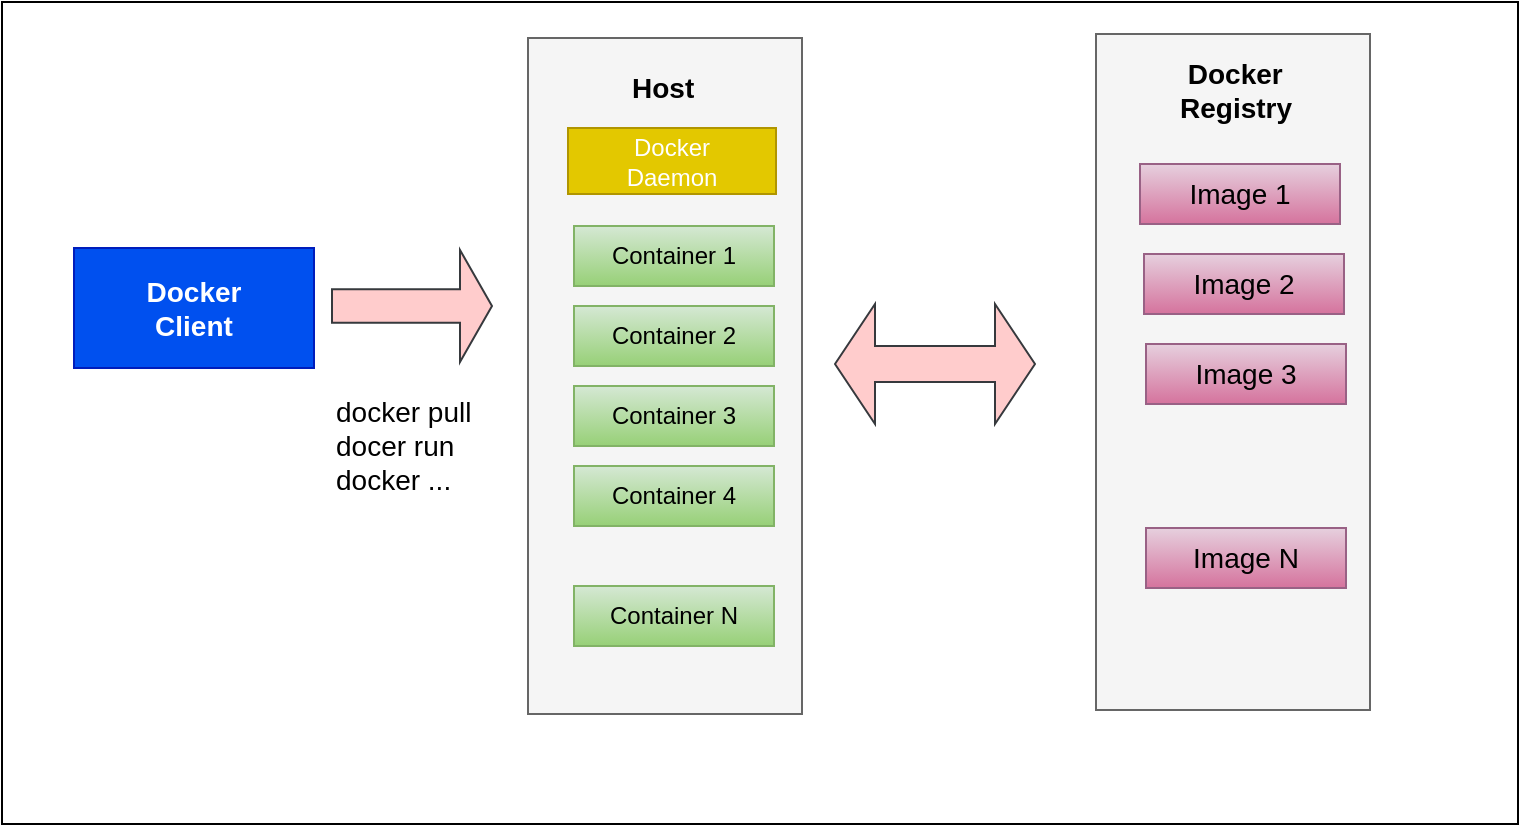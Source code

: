 <mxfile version="10.5.5"><diagram id="yV7rxkDve3H0Ti0lWD8z" name="Page-1"><mxGraphModel dx="1130" dy="746" grid="1" gridSize="1" guides="1" tooltips="1" connect="1" arrows="1" fold="1" page="1" pageScale="1" pageWidth="827" pageHeight="1169" math="0" shadow="0"><root><mxCell id="0"/><mxCell id="1" parent="0"/><mxCell id="WRiNkM9YTA-t-H3wPfCb-1" value="&lt;b style=&quot;font-size: 14px&quot;&gt;Docker&lt;br&gt;Client&lt;/b&gt;&lt;br&gt;" style="rounded=0;whiteSpace=wrap;html=1;fillColor=#0050ef;strokeColor=#001DBC;fontColor=#ffffff;" vertex="1" parent="1"><mxGeometry x="57" y="142" width="120" height="60" as="geometry"/></mxCell><mxCell id="WRiNkM9YTA-t-H3wPfCb-3" value="" style="rounded=0;whiteSpace=wrap;html=1;fillColor=#f5f5f5;strokeColor=#666666;fontColor=#333333;" vertex="1" parent="1"><mxGeometry x="284" y="37" width="137" height="338" as="geometry"/></mxCell><mxCell id="WRiNkM9YTA-t-H3wPfCb-4" value="&lt;b&gt;&lt;font style=&quot;font-size: 14px&quot;&gt;Host&lt;/font&gt;&lt;/b&gt;" style="text;html=1;resizable=0;points=[];autosize=1;align=left;verticalAlign=top;spacingTop=-4;" vertex="1" parent="1"><mxGeometry x="334" y="51" width="42" height="14" as="geometry"/></mxCell><mxCell id="WRiNkM9YTA-t-H3wPfCb-5" value="Docker&lt;br&gt;Daemon&lt;br&gt;" style="rounded=0;whiteSpace=wrap;html=1;fillColor=#e3c800;strokeColor=#B09500;fontColor=#ffffff;" vertex="1" parent="1"><mxGeometry x="304" y="82" width="104" height="33" as="geometry"/></mxCell><mxCell id="WRiNkM9YTA-t-H3wPfCb-6" value="Container 1" style="rounded=0;whiteSpace=wrap;html=1;gradientColor=#97d077;fillColor=#d5e8d4;strokeColor=#82b366;" vertex="1" parent="1"><mxGeometry x="307" y="131" width="100" height="30" as="geometry"/></mxCell><mxCell id="WRiNkM9YTA-t-H3wPfCb-7" value="Container 2" style="rounded=0;whiteSpace=wrap;html=1;gradientColor=#97d077;fillColor=#d5e8d4;strokeColor=#82b366;" vertex="1" parent="1"><mxGeometry x="307" y="171" width="100" height="30" as="geometry"/></mxCell><mxCell id="WRiNkM9YTA-t-H3wPfCb-8" value="Container 3" style="rounded=0;whiteSpace=wrap;html=1;glass=0;gradientColor=#97d077;fillColor=#d5e8d4;strokeColor=#82b366;" vertex="1" parent="1"><mxGeometry x="307" y="211" width="100" height="30" as="geometry"/></mxCell><mxCell id="WRiNkM9YTA-t-H3wPfCb-9" value="Container 4" style="rounded=0;whiteSpace=wrap;html=1;gradientColor=#97d077;fillColor=#d5e8d4;strokeColor=#82b366;" vertex="1" parent="1"><mxGeometry x="307" y="251" width="100" height="30" as="geometry"/></mxCell><mxCell id="WRiNkM9YTA-t-H3wPfCb-10" value="Container N" style="rounded=0;whiteSpace=wrap;html=1;gradientColor=#97d077;fillColor=#d5e8d4;strokeColor=#82b366;" vertex="1" parent="1"><mxGeometry x="307" y="311" width="100" height="30" as="geometry"/></mxCell><mxCell id="WRiNkM9YTA-t-H3wPfCb-12" value="" style="rounded=0;whiteSpace=wrap;html=1;fillColor=#f5f5f5;strokeColor=#666666;fontColor=#333333;" vertex="1" parent="1"><mxGeometry x="568" y="35" width="137" height="338" as="geometry"/></mxCell><mxCell id="WRiNkM9YTA-t-H3wPfCb-13" value="&amp;nbsp;Docker&lt;br style=&quot;font-size: 14px&quot;&gt;Registry&lt;br style=&quot;font-size: 14px&quot;&gt;" style="text;html=1;resizable=0;points=[];autosize=1;align=left;verticalAlign=top;spacingTop=-4;fontStyle=1;fontSize=14;" vertex="1" parent="1"><mxGeometry x="608" y="44" width="62" height="34" as="geometry"/></mxCell><mxCell id="WRiNkM9YTA-t-H3wPfCb-14" value="Image 1" style="rounded=0;whiteSpace=wrap;html=1;glass=0;fontSize=14;gradientColor=#d5739d;fillColor=#e6d0de;strokeColor=#996185;" vertex="1" parent="1"><mxGeometry x="590" y="100" width="100" height="30" as="geometry"/></mxCell><mxCell id="WRiNkM9YTA-t-H3wPfCb-15" value="Image 2" style="rounded=0;whiteSpace=wrap;html=1;glass=0;fontSize=14;gradientColor=#d5739d;fillColor=#e6d0de;strokeColor=#996185;" vertex="1" parent="1"><mxGeometry x="592" y="145" width="100" height="30" as="geometry"/></mxCell><mxCell id="WRiNkM9YTA-t-H3wPfCb-16" value="Image 3" style="rounded=0;whiteSpace=wrap;html=1;glass=0;fontSize=14;gradientColor=#d5739d;fillColor=#e6d0de;strokeColor=#996185;" vertex="1" parent="1"><mxGeometry x="593" y="190" width="100" height="30" as="geometry"/></mxCell><mxCell id="WRiNkM9YTA-t-H3wPfCb-17" value="Image N" style="rounded=0;whiteSpace=wrap;html=1;glass=0;fontSize=14;gradientColor=#d5739d;fillColor=#e6d0de;strokeColor=#996185;" vertex="1" parent="1"><mxGeometry x="593" y="282" width="100" height="30" as="geometry"/></mxCell><mxCell id="WRiNkM9YTA-t-H3wPfCb-19" value="" style="shape=doubleArrow;whiteSpace=wrap;html=1;rounded=0;glass=0;fontSize=14;fillColor=#ffcccc;strokeColor=#36393d;" vertex="1" parent="1"><mxGeometry x="437.5" y="170" width="100" height="60" as="geometry"/></mxCell><mxCell id="WRiNkM9YTA-t-H3wPfCb-20" value="" style="shape=singleArrow;whiteSpace=wrap;html=1;rounded=0;glass=0;fontSize=14;fillColor=#ffcccc;strokeColor=#36393d;" vertex="1" parent="1"><mxGeometry x="186" y="143" width="80" height="56" as="geometry"/></mxCell><mxCell id="WRiNkM9YTA-t-H3wPfCb-21" value="docker pull&lt;br&gt;docer run&lt;br&gt;docker ...&lt;br&gt;" style="text;html=1;resizable=0;points=[];autosize=1;align=left;verticalAlign=top;spacingTop=-4;fontSize=14;" vertex="1" parent="1"><mxGeometry x="186" y="213" width="79" height="51" as="geometry"/></mxCell><mxCell id="WRiNkM9YTA-t-H3wPfCb-22" value="" style="rounded=0;whiteSpace=wrap;html=1;glass=0;fontSize=14;fillColor=none;" vertex="1" parent="1"><mxGeometry x="21" y="19" width="758" height="411" as="geometry"/></mxCell></root></mxGraphModel></diagram><diagram id="4IDk5bSd6YsksmP4YMUM" name="Page-2"><mxGraphModel dx="732" dy="746" grid="1" gridSize="10" guides="1" tooltips="1" connect="1" arrows="1" fold="1" page="1" pageScale="1" pageWidth="827" pageHeight="1169" math="0" shadow="0"><root><mxCell id="Cnwv7ytNI68O9R3O7t4r-0"/><mxCell id="Cnwv7ytNI68O9R3O7t4r-1" parent="Cnwv7ytNI68O9R3O7t4r-0"/><mxCell id="Cnwv7ytNI68O9R3O7t4r-2" value="Actor" style="shape=umlActor;verticalLabelPosition=bottom;labelBackgroundColor=#ffffff;verticalAlign=top;html=1;outlineConnect=0;rounded=0;glass=0;fillColor=#cce5ff;fontSize=14;strokeColor=#36393d;" vertex="1" parent="Cnwv7ytNI68O9R3O7t4r-1"><mxGeometry x="100" y="120" width="30" height="60" as="geometry"/></mxCell><mxCell id="Cnwv7ytNI68O9R3O7t4r-3" value="&lt;b&gt;Docker&lt;br&gt;CLI客户端&lt;/b&gt;&lt;br&gt;" style="rounded=0;whiteSpace=wrap;html=1;glass=0;fillColor=#ffcc99;fontSize=14;strokeColor=#36393d;" vertex="1" parent="Cnwv7ytNI68O9R3O7t4r-1"><mxGeometry x="210" y="120" width="140" height="70" as="geometry"/></mxCell><mxCell id="Cnwv7ytNI68O9R3O7t4r-4" value="&lt;b&gt;Docker&lt;br&gt;守护进程&lt;/b&gt;&lt;br&gt;" style="rounded=0;whiteSpace=wrap;html=1;glass=0;fillColor=#ffcc99;fontSize=14;strokeColor=#36393d;" vertex="1" parent="Cnwv7ytNI68O9R3O7t4r-1"><mxGeometry x="450" y="115" width="180" height="75" as="geometry"/></mxCell><mxCell id="Cnwv7ytNI68O9R3O7t4r-5" value="Server" style="text;html=1;resizable=0;points=[];autosize=1;align=left;verticalAlign=top;spacingTop=-4;fontSize=14;fontStyle=1" vertex="1" parent="Cnwv7ytNI68O9R3O7t4r-1"><mxGeometry x="520" y="202" width="60" height="20" as="geometry"/></mxCell><mxCell id="Cnwv7ytNI68O9R3O7t4r-6" value="" style="shape=doubleArrow;whiteSpace=wrap;html=1;rounded=0;glass=0;fillColor=none;fontSize=14;" vertex="1" parent="Cnwv7ytNI68O9R3O7t4r-1"><mxGeometry x="130" y="137.5" width="70" height="30" as="geometry"/></mxCell><mxCell id="Cnwv7ytNI68O9R3O7t4r-7" value="" style="shape=singleArrow;whiteSpace=wrap;html=1;rounded=0;glass=0;fillColor=#ffff88;fontSize=14;strokeColor=#36393d;" vertex="1" parent="Cnwv7ytNI68O9R3O7t4r-1"><mxGeometry x="360" y="135" width="80" height="20" as="geometry"/></mxCell><mxCell id="Cnwv7ytNI68O9R3O7t4r-8" value="" style="shape=singleArrow;direction=west;whiteSpace=wrap;html=1;rounded=0;glass=0;fillColor=#ffff88;fontSize=14;strokeColor=#36393d;" vertex="1" parent="Cnwv7ytNI68O9R3O7t4r-1"><mxGeometry x="360" y="152.5" width="80" height="20" as="geometry"/></mxCell><mxCell id="Cnwv7ytNI68O9R3O7t4r-9" value="命令" style="text;html=1;resizable=0;points=[];autosize=1;align=left;verticalAlign=top;spacingTop=-4;fontSize=14;" vertex="1" parent="Cnwv7ytNI68O9R3O7t4r-1"><mxGeometry x="385" y="115" width="40" height="20" as="geometry"/></mxCell><mxCell id="Cnwv7ytNI68O9R3O7t4r-10" value="执行结果" style="text;html=1;resizable=0;points=[];autosize=1;align=left;verticalAlign=top;spacingTop=-4;fontSize=14;" vertex="1" parent="Cnwv7ytNI68O9R3O7t4r-1"><mxGeometry x="370" y="172.5" width="70" height="20" as="geometry"/></mxCell><mxCell id="Cnwv7ytNI68O9R3O7t4r-11" value="Client" style="text;html=1;resizable=0;points=[];autosize=1;align=left;verticalAlign=top;spacingTop=-4;fontSize=14;" vertex="1" parent="Cnwv7ytNI68O9R3O7t4r-1"><mxGeometry x="265" y="200" width="50" height="20" as="geometry"/></mxCell><mxCell id="Cnwv7ytNI68O9R3O7t4r-16" value="User" style="text;html=1;resizable=0;points=[];autosize=1;align=left;verticalAlign=top;spacingTop=-4;fontSize=14;fontStyle=1" vertex="1" parent="Cnwv7ytNI68O9R3O7t4r-1"><mxGeometry x="100" y="212" width="50" height="20" as="geometry"/></mxCell><mxCell id="Cnwv7ytNI68O9R3O7t4r-19" value="" style="rounded=0;whiteSpace=wrap;html=1;glass=0;fillColor=none;fontSize=14;" vertex="1" parent="Cnwv7ytNI68O9R3O7t4r-1"><mxGeometry x="50" y="330" width="650" height="210" as="geometry"/></mxCell><mxCell id="Cnwv7ytNI68O9R3O7t4r-20" value="Actor" style="shape=umlActor;verticalLabelPosition=bottom;labelBackgroundColor=#ffffff;verticalAlign=top;html=1;outlineConnect=0;rounded=0;glass=0;fillColor=#cce5ff;fontSize=14;strokeColor=#36393d;" vertex="1" parent="Cnwv7ytNI68O9R3O7t4r-1"><mxGeometry x="115" y="381.5" width="30" height="60" as="geometry"/></mxCell><mxCell id="Cnwv7ytNI68O9R3O7t4r-21" value="&lt;b&gt;自定义程序&lt;/b&gt;" style="rounded=0;whiteSpace=wrap;html=1;glass=0;fillColor=#ffcc99;fontSize=14;strokeColor=#36393d;" vertex="1" parent="Cnwv7ytNI68O9R3O7t4r-1"><mxGeometry x="225" y="381.5" width="140" height="70" as="geometry"/></mxCell><mxCell id="Cnwv7ytNI68O9R3O7t4r-22" value="&lt;b&gt;Docker&lt;br&gt;守护进程&lt;/b&gt;&lt;br&gt;" style="rounded=0;whiteSpace=wrap;html=1;glass=0;fillColor=#ffcc99;fontSize=14;strokeColor=#36393d;" vertex="1" parent="Cnwv7ytNI68O9R3O7t4r-1"><mxGeometry x="465" y="376.5" width="180" height="75" as="geometry"/></mxCell><mxCell id="Cnwv7ytNI68O9R3O7t4r-23" value="Server" style="text;html=1;resizable=0;points=[];autosize=1;align=left;verticalAlign=top;spacingTop=-4;fontSize=14;fontStyle=1" vertex="1" parent="Cnwv7ytNI68O9R3O7t4r-1"><mxGeometry x="535" y="463.5" width="60" height="20" as="geometry"/></mxCell><mxCell id="Cnwv7ytNI68O9R3O7t4r-24" value="" style="shape=doubleArrow;whiteSpace=wrap;html=1;rounded=0;glass=0;fillColor=none;fontSize=14;" vertex="1" parent="Cnwv7ytNI68O9R3O7t4r-1"><mxGeometry x="145" y="399" width="70" height="30" as="geometry"/></mxCell><mxCell id="Cnwv7ytNI68O9R3O7t4r-25" value="" style="shape=singleArrow;whiteSpace=wrap;html=1;rounded=0;glass=0;fillColor=#ffff88;fontSize=14;strokeColor=#36393d;" vertex="1" parent="Cnwv7ytNI68O9R3O7t4r-1"><mxGeometry x="375" y="396.5" width="80" height="20" as="geometry"/></mxCell><mxCell id="Cnwv7ytNI68O9R3O7t4r-26" value="" style="shape=singleArrow;direction=west;whiteSpace=wrap;html=1;rounded=0;glass=0;fillColor=#ffff88;fontSize=14;strokeColor=#36393d;" vertex="1" parent="Cnwv7ytNI68O9R3O7t4r-1"><mxGeometry x="375" y="414" width="80" height="20" as="geometry"/></mxCell><mxCell id="Cnwv7ytNI68O9R3O7t4r-27" value="RemoteApi" style="text;html=1;resizable=0;points=[];autosize=1;align=left;verticalAlign=top;spacingTop=-4;fontSize=14;" vertex="1" parent="Cnwv7ytNI68O9R3O7t4r-1"><mxGeometry x="375" y="376.5" width="80" height="20" as="geometry"/></mxCell><mxCell id="Cnwv7ytNI68O9R3O7t4r-28" value="执行结果" style="text;html=1;resizable=0;points=[];autosize=1;align=left;verticalAlign=top;spacingTop=-4;fontSize=14;" vertex="1" parent="Cnwv7ytNI68O9R3O7t4r-1"><mxGeometry x="385" y="434" width="70" height="20" as="geometry"/></mxCell><mxCell id="Cnwv7ytNI68O9R3O7t4r-29" value="Client" style="text;html=1;resizable=0;points=[];autosize=1;align=left;verticalAlign=top;spacingTop=-4;fontSize=14;" vertex="1" parent="Cnwv7ytNI68O9R3O7t4r-1"><mxGeometry x="280" y="461.5" width="50" height="20" as="geometry"/></mxCell><mxCell id="Cnwv7ytNI68O9R3O7t4r-30" value="User" style="text;html=1;resizable=0;points=[];autosize=1;align=left;verticalAlign=top;spacingTop=-4;fontSize=14;fontStyle=1" vertex="1" parent="Cnwv7ytNI68O9R3O7t4r-1"><mxGeometry x="115" y="473.5" width="50" height="20" as="geometry"/></mxCell><mxCell id="Cnwv7ytNI68O9R3O7t4r-31" value="" style="rounded=0;whiteSpace=wrap;html=1;glass=0;fillColor=none;fontSize=14;" vertex="1" parent="Cnwv7ytNI68O9R3O7t4r-1"><mxGeometry x="50" y="67.5" width="650" height="210" as="geometry"/></mxCell><mxCell id="Cnwv7ytNI68O9R3O7t4r-32" value="RESTful 风格API" style="text;html=1;resizable=0;points=[];autosize=1;align=left;verticalAlign=top;spacingTop=-4;fontSize=14;" vertex="1" parent="Cnwv7ytNI68O9R3O7t4r-1"><mxGeometry x="45" y="307" width="120" height="20" as="geometry"/></mxCell><mxCell id="Cnwv7ytNI68O9R3O7t4r-33" value="Docker客户端和守护进程交互" style="text;html=1;resizable=0;points=[];autosize=1;align=left;verticalAlign=top;spacingTop=-4;fontSize=14;" vertex="1" parent="Cnwv7ytNI68O9R3O7t4r-1"><mxGeometry x="50" y="45" width="200" height="20" as="geometry"/></mxCell><mxCell id="Cnwv7ytNI68O9R3O7t4r-35" value="Docker客户端和守护进程通信" style="text;html=1;resizable=0;points=[];autosize=1;align=left;verticalAlign=top;spacingTop=-4;fontSize=14;" vertex="1" parent="Cnwv7ytNI68O9R3O7t4r-1"><mxGeometry x="50" y="579" width="200" height="20" as="geometry"/></mxCell><mxCell id="Cnwv7ytNI68O9R3O7t4r-37" value="Actor" style="shape=umlActor;verticalLabelPosition=bottom;labelBackgroundColor=#ffffff;verticalAlign=top;html=1;outlineConnect=0;rounded=0;glass=0;fillColor=#cce5ff;fontSize=14;strokeColor=#36393d;" vertex="1" parent="Cnwv7ytNI68O9R3O7t4r-1"><mxGeometry x="115" y="661.5" width="30" height="60" as="geometry"/></mxCell><mxCell id="Cnwv7ytNI68O9R3O7t4r-38" value="&lt;b&gt;DockerClient&lt;/b&gt;" style="rounded=0;whiteSpace=wrap;html=1;glass=0;fillColor=#ffcc99;fontSize=14;strokeColor=#36393d;" vertex="1" parent="Cnwv7ytNI68O9R3O7t4r-1"><mxGeometry x="225" y="661.5" width="140" height="70" as="geometry"/></mxCell><mxCell id="Cnwv7ytNI68O9R3O7t4r-39" value="&lt;b&gt;Docker&lt;br&gt;&lt;/b&gt;Server&lt;br&gt;" style="rounded=0;whiteSpace=wrap;html=1;glass=0;fillColor=#ffcc99;fontSize=14;strokeColor=#36393d;" vertex="1" parent="Cnwv7ytNI68O9R3O7t4r-1"><mxGeometry x="465" y="656.5" width="180" height="75" as="geometry"/></mxCell><mxCell id="Cnwv7ytNI68O9R3O7t4r-40" value="" style="shape=doubleArrow;whiteSpace=wrap;html=1;rounded=0;glass=0;fillColor=none;fontSize=14;" vertex="1" parent="Cnwv7ytNI68O9R3O7t4r-1"><mxGeometry x="145" y="679" width="70" height="30" as="geometry"/></mxCell><mxCell id="Cnwv7ytNI68O9R3O7t4r-42" value="" style="shape=doubleArrow;whiteSpace=wrap;html=1;rounded=0;glass=0;fillColor=none;fontSize=14;" vertex="1" parent="Cnwv7ytNI68O9R3O7t4r-1"><mxGeometry x="375" y="681.5" width="70" height="30" as="geometry"/></mxCell><mxCell id="Cnwv7ytNI68O9R3O7t4r-43" value="Socket" style="text;html=1;resizable=0;points=[];autosize=1;align=left;verticalAlign=top;spacingTop=-4;fontSize=14;" vertex="1" parent="Cnwv7ytNI68O9R3O7t4r-1"><mxGeometry x="385" y="661.5" width="60" height="20" as="geometry"/></mxCell><mxCell id="Cnwv7ytNI68O9R3O7t4r-44" value="CLI/APP&lt;br&gt;&lt;br&gt;" style="text;html=1;resizable=0;points=[];autosize=1;align=left;verticalAlign=top;spacingTop=-4;fontSize=14;" vertex="1" parent="Cnwv7ytNI68O9R3O7t4r-1"><mxGeometry x="150" y="651.5" width="70" height="30" as="geometry"/></mxCell><mxCell id="Cnwv7ytNI68O9R3O7t4r-46" value="&lt;div&gt;- unix:///var/run/docker.sock&lt;/div&gt;&lt;div&gt;- tcp://host:port&lt;/div&gt;&lt;div&gt;- fd://socketfd&lt;/div&gt;" style="text;html=1;resizable=0;points=[];autosize=1;align=left;verticalAlign=top;spacingTop=-4;fontSize=14;" vertex="1" parent="Cnwv7ytNI68O9R3O7t4r-1"><mxGeometry x="115" y="785" width="190" height="50" as="geometry"/></mxCell><mxCell id="Cnwv7ytNI68O9R3O7t4r-47" value="1、可以是docker的二进制命令 docker run 等&lt;br&gt;2、用户通过remote api自定义进行交互&lt;br&gt;" style="text;html=1;resizable=0;points=[];autosize=1;align=left;verticalAlign=top;spacingTop=-4;fontSize=14;" vertex="1" parent="Cnwv7ytNI68O9R3O7t4r-1"><mxGeometry x="341" y="794" width="290" height="30" as="geometry"/></mxCell><mxCell id="Cnwv7ytNI68O9R3O7t4r-48" value="" style="rounded=0;whiteSpace=wrap;html=1;glass=0;fillColor=none;fontSize=14;" vertex="1" parent="Cnwv7ytNI68O9R3O7t4r-1"><mxGeometry x="50" y="604" width="650" height="240" as="geometry"/></mxCell><mxCell id="Cnwv7ytNI68O9R3O7t4r-49" value="三种socket通信，可以进行配置修改" style="text;html=1;resizable=0;points=[];autosize=1;align=left;verticalAlign=top;spacingTop=-4;fontSize=14;" vertex="1" parent="Cnwv7ytNI68O9R3O7t4r-1"><mxGeometry x="110" y="765" width="240" height="20" as="geometry"/></mxCell></root></mxGraphModel></diagram><diagram id="s8Pycd7L-ynpJhiRLbpV" name="Page-3"><mxGraphModel dx="1215" dy="692" grid="1" gridSize="10" guides="1" tooltips="1" connect="1" arrows="1" fold="1" page="1" pageScale="1" pageWidth="827" pageHeight="1169" math="0" shadow="0"><root><mxCell id="AfC-11rq6HvQGzk025ht-0"/><mxCell id="AfC-11rq6HvQGzk025ht-1" parent="AfC-11rq6HvQGzk025ht-0"/><mxCell id="1Ad5Ppz1jD9siRY15Zw_-0" value="Container1" style="rounded=1;whiteSpace=wrap;html=1;glass=0;fillColor=#d5e8d4;fontSize=14;strokeColor=#82b366;" vertex="1" parent="AfC-11rq6HvQGzk025ht-1"><mxGeometry x="80" y="110" width="140" height="40" as="geometry"/></mxCell><mxCell id="1Ad5Ppz1jD9siRY15Zw_-1" value="Container2" style="rounded=1;whiteSpace=wrap;html=1;glass=0;fillColor=#d5e8d4;fontSize=14;strokeColor=#82b366;" vertex="1" parent="AfC-11rq6HvQGzk025ht-1"><mxGeometry x="80" y="170" width="140" height="40" as="geometry"/></mxCell><mxCell id="1Ad5Ppz1jD9siRY15Zw_-2" value="Container3&lt;br&gt;" style="rounded=1;whiteSpace=wrap;html=1;glass=0;fillColor=#d5e8d4;fontSize=14;strokeColor=#82b366;" vertex="1" parent="AfC-11rq6HvQGzk025ht-1"><mxGeometry x="80" y="230" width="140" height="40" as="geometry"/></mxCell><mxCell id="1Ad5Ppz1jD9siRY15Zw_-3" value="Directory / File" style="rounded=0;whiteSpace=wrap;html=1;glass=0;fillColor=#60a917;fontSize=14;strokeColor=#2D7600;fontColor=#ffffff;" vertex="1" parent="AfC-11rq6HvQGzk025ht-1"><mxGeometry x="330" y="160" width="140" height="60" as="geometry"/></mxCell><mxCell id="1Ad5Ppz1jD9siRY15Zw_-4" value="Data Volume" style="text;html=1;resizable=0;points=[];autosize=1;align=left;verticalAlign=top;spacingTop=-4;fontSize=14;fontStyle=1" vertex="1" parent="AfC-11rq6HvQGzk025ht-1"><mxGeometry x="350" y="233" width="100" height="20" as="geometry"/></mxCell><mxCell id="1Ad5Ppz1jD9siRY15Zw_-5" value="" style="rounded=0;whiteSpace=wrap;html=1;glass=0;fillColor=none;fontSize=14;dashed=1;" vertex="1" parent="AfC-11rq6HvQGzk025ht-1"><mxGeometry x="70" y="60" width="160" height="230" as="geometry"/></mxCell><mxCell id="1Ad5Ppz1jD9siRY15Zw_-6" value="" style="rounded=0;whiteSpace=wrap;html=1;glass=0;fillColor=none;fontSize=14;strokeWidth=2;" vertex="1" parent="AfC-11rq6HvQGzk025ht-1"><mxGeometry x="50" y="40" width="430" height="280" as="geometry"/></mxCell><mxCell id="1Ad5Ppz1jD9siRY15Zw_-7" value="Docker Host" style="text;html=1;resizable=0;points=[];autosize=1;align=left;verticalAlign=top;spacingTop=-4;fontSize=14;fillColor=#f8cecc;strokeColor=#b85450;fontStyle=1" vertex="1" parent="AfC-11rq6HvQGzk025ht-1"><mxGeometry x="240" y="60" width="90" height="20" as="geometry"/></mxCell><mxCell id="1Ad5Ppz1jD9siRY15Zw_-8" value="Docker" style="text;html=1;resizable=0;points=[];autosize=1;align=left;verticalAlign=top;spacingTop=-4;fontSize=14;fillColor=#ffe6cc;strokeColor=#d79b00;fontStyle=1" vertex="1" parent="AfC-11rq6HvQGzk025ht-1"><mxGeometry x="120" y="80" width="60" height="20" as="geometry"/></mxCell><mxCell id="1Ad5Ppz1jD9siRY15Zw_-9" value="" style="endArrow=none;html=1;fontSize=14;entryX=0;entryY=0.75;entryDx=0;entryDy=0;exitX=1;exitY=0.5;exitDx=0;exitDy=0;fillColor=#d80073;strokeColor=#A50040;strokeWidth=2;" edge="1" parent="AfC-11rq6HvQGzk025ht-1" source="1Ad5Ppz1jD9siRY15Zw_-2" target="1Ad5Ppz1jD9siRY15Zw_-3"><mxGeometry width="50" height="50" relative="1" as="geometry"><mxPoint x="230" y="250" as="sourcePoint"/><mxPoint x="285" y="208" as="targetPoint"/></mxGeometry></mxCell><mxCell id="1Ad5Ppz1jD9siRY15Zw_-10" value="" style="endArrow=none;html=1;fontSize=14;entryX=0;entryY=0.5;entryDx=0;entryDy=0;exitX=1;exitY=0.5;exitDx=0;exitDy=0;fillColor=#d80073;strokeColor=#A50040;strokeWidth=2;" edge="1" parent="AfC-11rq6HvQGzk025ht-1" source="1Ad5Ppz1jD9siRY15Zw_-0" target="1Ad5Ppz1jD9siRY15Zw_-3"><mxGeometry width="50" height="50" relative="1" as="geometry"><mxPoint x="220" y="160" as="sourcePoint"/><mxPoint x="330" y="115" as="targetPoint"/><Array as="points"/></mxGeometry></mxCell><mxCell id="1Ad5Ppz1jD9siRY15Zw_-11" value="" style="endArrow=none;html=1;fontSize=14;exitX=1;exitY=0.5;exitDx=0;exitDy=0;fillColor=#d80073;strokeColor=#A50040;strokeWidth=2;" edge="1" parent="AfC-11rq6HvQGzk025ht-1" source="1Ad5Ppz1jD9siRY15Zw_-1"><mxGeometry width="50" height="50" relative="1" as="geometry"><mxPoint x="230" y="140" as="sourcePoint"/><mxPoint x="330" y="200" as="targetPoint"/><Array as="points"/></mxGeometry></mxCell><mxCell id="1Ad5Ppz1jD9siRY15Zw_-12" value="" style="rounded=0;whiteSpace=wrap;html=1;glass=0;fillColor=none;fontSize=14;strokeWidth=2;" vertex="1" parent="AfC-11rq6HvQGzk025ht-1"><mxGeometry x="50" y="372.5" width="650" height="290" as="geometry"/></mxCell><mxCell id="1Ad5Ppz1jD9siRY15Zw_-13" value="Container1" style="rounded=1;whiteSpace=wrap;html=1;glass=0;fillColor=#d5e8d4;fontSize=14;strokeColor=#82b366;" vertex="1" parent="AfC-11rq6HvQGzk025ht-1"><mxGeometry x="80" y="457.5" width="140" height="40" as="geometry"/></mxCell><mxCell id="1Ad5Ppz1jD9siRY15Zw_-14" value="Container2" style="rounded=1;whiteSpace=wrap;html=1;glass=0;fillColor=#d5e8d4;fontSize=14;strokeColor=#82b366;" vertex="1" parent="AfC-11rq6HvQGzk025ht-1"><mxGeometry x="80" y="517.5" width="140" height="40" as="geometry"/></mxCell><mxCell id="1Ad5Ppz1jD9siRY15Zw_-15" value="Container3&lt;br&gt;" style="rounded=1;whiteSpace=wrap;html=1;glass=0;fillColor=#d5e8d4;fontSize=14;strokeColor=#82b366;" vertex="1" parent="AfC-11rq6HvQGzk025ht-1"><mxGeometry x="80" y="577.5" width="140" height="40" as="geometry"/></mxCell><mxCell id="1Ad5Ppz1jD9siRY15Zw_-16" value="Docker" style="text;html=1;resizable=0;points=[];autosize=1;align=left;verticalAlign=top;spacingTop=-4;fontSize=14;fillColor=#ffe6cc;strokeColor=#d79b00;fontStyle=1" vertex="1" parent="AfC-11rq6HvQGzk025ht-1"><mxGeometry x="120" y="427.5" width="60" height="20" as="geometry"/></mxCell><mxCell id="1Ad5Ppz1jD9siRY15Zw_-17" value="data container" style="rounded=1;whiteSpace=wrap;html=1;glass=0;strokeWidth=2;fillColor=#1ba1e2;fontSize=14;strokeColor=#006EAF;fontColor=#ffffff;" vertex="1" parent="AfC-11rq6HvQGzk025ht-1"><mxGeometry x="260" y="502.5" width="120" height="55" as="geometry"/></mxCell><mxCell id="1Ad5Ppz1jD9siRY15Zw_-18" value="" style="endArrow=none;html=1;strokeWidth=2;fontSize=14;" edge="1" parent="AfC-11rq6HvQGzk025ht-1"><mxGeometry width="50" height="50" relative="1" as="geometry"><mxPoint x="220" y="590.5" as="sourcePoint"/><mxPoint x="261" y="537.5" as="targetPoint"/><Array as="points"><mxPoint x="261" y="540.5"/></Array></mxGeometry></mxCell><mxCell id="1Ad5Ppz1jD9siRY15Zw_-19" value="" style="endArrow=none;html=1;strokeWidth=2;fontSize=14;entryX=0;entryY=0.5;entryDx=0;entryDy=0;" edge="1" parent="AfC-11rq6HvQGzk025ht-1" target="1Ad5Ppz1jD9siRY15Zw_-17"><mxGeometry width="50" height="50" relative="1" as="geometry"><mxPoint x="220" y="477.5" as="sourcePoint"/><mxPoint x="260" y="507.5" as="targetPoint"/></mxGeometry></mxCell><mxCell id="1Ad5Ppz1jD9siRY15Zw_-20" value="" style="endArrow=none;html=1;strokeWidth=2;fontSize=14;" edge="1" parent="AfC-11rq6HvQGzk025ht-1"><mxGeometry width="50" height="50" relative="1" as="geometry"><mxPoint x="220" y="537" as="sourcePoint"/><mxPoint x="260" y="537" as="targetPoint"/></mxGeometry></mxCell><mxCell id="1Ad5Ppz1jD9siRY15Zw_-21" value="Directory / File" style="rounded=1;whiteSpace=wrap;html=1;glass=0;strokeWidth=2;fillColor=none;fontSize=14;" vertex="1" parent="AfC-11rq6HvQGzk025ht-1"><mxGeometry x="480" y="500" width="120" height="60" as="geometry"/></mxCell><mxCell id="1Ad5Ppz1jD9siRY15Zw_-22" value="" style="rounded=0;whiteSpace=wrap;html=1;glass=0;strokeWidth=2;fillColor=none;fontSize=14;dashed=1;" vertex="1" parent="AfC-11rq6HvQGzk025ht-1"><mxGeometry x="450" y="402.5" width="190" height="240" as="geometry"/></mxCell><mxCell id="1Ad5Ppz1jD9siRY15Zw_-23" value="Local File System" style="text;html=1;resizable=0;points=[];autosize=1;align=left;verticalAlign=top;spacingTop=-4;fontSize=14;fontStyle=1" vertex="1" parent="AfC-11rq6HvQGzk025ht-1"><mxGeometry x="480" y="437.5" width="130" height="20" as="geometry"/></mxCell><mxCell id="1Ad5Ppz1jD9siRY15Zw_-24" value="" style="rounded=0;whiteSpace=wrap;html=1;glass=0;dashed=1;strokeWidth=2;fillColor=none;fontSize=14;" vertex="1" parent="AfC-11rq6HvQGzk025ht-1"><mxGeometry x="70" y="407.5" width="320" height="235" as="geometry"/></mxCell><mxCell id="1Ad5Ppz1jD9siRY15Zw_-25" value="" style="endArrow=none;html=1;strokeWidth=2;fontSize=14;" edge="1" parent="AfC-11rq6HvQGzk025ht-1"><mxGeometry width="50" height="50" relative="1" as="geometry"><mxPoint x="380" y="529.5" as="sourcePoint"/><mxPoint x="480" y="529.5" as="targetPoint"/></mxGeometry></mxCell><mxCell id="1Ad5Ppz1jD9siRY15Zw_-26" value="Docker Host" style="text;html=1;resizable=0;points=[];autosize=1;align=left;verticalAlign=top;spacingTop=-4;fontSize=14;fontStyle=1" vertex="1" parent="AfC-11rq6HvQGzk025ht-1"><mxGeometry x="320" y="377.5" width="90" height="20" as="geometry"/></mxCell><mxCell id="b_oPIufk-A5D-w1i-PRA-0" value="数据卷的架构" style="text;html=1;resizable=0;points=[];autosize=1;align=left;verticalAlign=top;spacingTop=-4;fontSize=14;fontStyle=1" vertex="1" parent="AfC-11rq6HvQGzk025ht-1"><mxGeometry x="50" y="11" width="100" height="20" as="geometry"/></mxCell><mxCell id="b_oPIufk-A5D-w1i-PRA-1" value="数据卷容器的架构" style="text;html=1;resizable=0;points=[];autosize=1;align=left;verticalAlign=top;spacingTop=-4;fontSize=14;fontStyle=1" vertex="1" parent="AfC-11rq6HvQGzk025ht-1"><mxGeometry x="50" y="339" width="130" height="20" as="geometry"/></mxCell><mxCell id="V10GqlLycNRdMpeL6Xry-0" value="数据卷容器" style="rounded=1;whiteSpace=wrap;html=1;glass=0;strokeWidth=1;fillColor=#d5e8d4;fontSize=14;strokeColor=#82b366;" vertex="1" parent="AfC-11rq6HvQGzk025ht-1"><mxGeometry x="127" y="834" width="150" height="50" as="geometry"/></mxCell><mxCell id="V10GqlLycNRdMpeL6Xry-1" value="执行备份命令" style="rounded=1;whiteSpace=wrap;html=1;glass=0;strokeWidth=1;fillColor=#d5e8d4;fontSize=14;strokeColor=#82b366;" vertex="1" parent="AfC-11rq6HvQGzk025ht-1"><mxGeometry x="127" y="924" width="150" height="50" as="geometry"/></mxCell><mxCell id="V10GqlLycNRdMpeL6Xry-2" value="容器数据存放目录" style="rounded=1;whiteSpace=wrap;html=1;glass=0;strokeWidth=1;fillColor=#f8cecc;fontSize=14;strokeColor=#b85450;" vertex="1" parent="AfC-11rq6HvQGzk025ht-1"><mxGeometry x="387" y="834" width="150" height="50" as="geometry"/></mxCell><mxCell id="V10GqlLycNRdMpeL6Xry-3" value="备份数据存放目录" style="rounded=1;whiteSpace=wrap;html=1;glass=0;strokeWidth=1;fillColor=#f8cecc;fontSize=14;strokeColor=#b85450;" vertex="1" parent="AfC-11rq6HvQGzk025ht-1"><mxGeometry x="387" y="924" width="150" height="50" as="geometry"/></mxCell><mxCell id="V10GqlLycNRdMpeL6Xry-4" value="" style="rounded=0;whiteSpace=wrap;html=1;glass=0;strokeWidth=1;fillColor=none;fontSize=14;dashed=1;" vertex="1" parent="AfC-11rq6HvQGzk025ht-1"><mxGeometry x="117" y="794" width="205" height="220" as="geometry"/></mxCell><mxCell id="V10GqlLycNRdMpeL6Xry-5" value="" style="rounded=0;whiteSpace=wrap;html=1;glass=0;strokeWidth=1;fillColor=none;fontSize=14;dashed=1;" vertex="1" parent="AfC-11rq6HvQGzk025ht-1"><mxGeometry x="359.5" y="794" width="205" height="220" as="geometry"/></mxCell><mxCell id="V10GqlLycNRdMpeL6Xry-6" value="Docker&lt;br&gt;" style="text;html=1;resizable=0;points=[];autosize=1;align=left;verticalAlign=top;spacingTop=-4;fontSize=14;fontStyle=1" vertex="1" parent="AfC-11rq6HvQGzk025ht-1"><mxGeometry x="174.5" y="804" width="60" height="20" as="geometry"/></mxCell><mxCell id="V10GqlLycNRdMpeL6Xry-7" value="Local File System" style="text;html=1;resizable=0;points=[];autosize=1;align=left;verticalAlign=top;spacingTop=-4;fontSize=14;fontStyle=1" vertex="1" parent="AfC-11rq6HvQGzk025ht-1"><mxGeometry x="397" y="803" width="130" height="20" as="geometry"/></mxCell><mxCell id="V10GqlLycNRdMpeL6Xry-8" value="" style="rounded=0;whiteSpace=wrap;html=1;glass=0;strokeWidth=2;fillColor=none;fontSize=14;" vertex="1" parent="AfC-11rq6HvQGzk025ht-1"><mxGeometry x="45.5" y="745" width="720" height="330" as="geometry"/></mxCell><mxCell id="V10GqlLycNRdMpeL6Xry-9" value="数据的备份" style="text;html=1;resizable=0;points=[];autosize=1;align=left;verticalAlign=top;spacingTop=-4;fontSize=14;fontStyle=1" vertex="1" parent="AfC-11rq6HvQGzk025ht-1"><mxGeometry x="45.5" y="710" width="90" height="20" as="geometry"/></mxCell><mxCell id="V10GqlLycNRdMpeL6Xry-10" value="docker run --volumes-from [container name] -v $(pwd):/backup ubuntu tar cvf /backup.tar [container data volume]" style="text;html=1;resizable=0;points=[];autosize=1;align=left;verticalAlign=top;spacingTop=-4;fontSize=14;fillColor=#76608a;strokeColor=#432D57;fontColor=#ffffff;" vertex="1" parent="AfC-11rq6HvQGzk025ht-1"><mxGeometry x="53.5" y="755" width="710" height="20" as="geometry"/></mxCell><mxCell id="V10GqlLycNRdMpeL6Xry-11" value="" style="shape=flexArrow;endArrow=classic;html=1;strokeWidth=2;fontSize=14;width=5;fillColor=#e51400;strokeColor=#B20000;" edge="1" parent="AfC-11rq6HvQGzk025ht-1"><mxGeometry width="50" height="50" relative="1" as="geometry"><mxPoint x="381" y="858" as="sourcePoint"/><mxPoint x="283.5" y="858" as="targetPoint"/></mxGeometry></mxCell><mxCell id="V10GqlLycNRdMpeL6Xry-12" value="" style="shape=flexArrow;endArrow=classic;html=1;strokeWidth=2;fontSize=14;width=5;fillColor=#e51400;strokeColor=#B20000;" edge="1" parent="AfC-11rq6HvQGzk025ht-1"><mxGeometry width="50" height="50" relative="1" as="geometry"><mxPoint x="201.5" y="886" as="sourcePoint"/><mxPoint x="201" y="924" as="targetPoint"/></mxGeometry></mxCell><mxCell id="V10GqlLycNRdMpeL6Xry-13" value="" style="shape=flexArrow;endArrow=classic;html=1;strokeWidth=2;fontSize=14;width=5;fillColor=#e51400;strokeColor=#B20000;" edge="1" parent="AfC-11rq6HvQGzk025ht-1"><mxGeometry width="50" height="50" relative="1" as="geometry"><mxPoint x="381" y="949" as="sourcePoint"/><mxPoint x="283.5" y="949" as="targetPoint"/></mxGeometry></mxCell><mxCell id="V10GqlLycNRdMpeL6Xry-14" value="" style="shape=flexArrow;endArrow=classic;html=1;strokeWidth=1;fontSize=14;dashed=1;width=8;fillColor=#d0cee2;strokeColor=#56517e;" edge="1" parent="AfC-11rq6HvQGzk025ht-1"><mxGeometry width="50" height="50" relative="1" as="geometry"><mxPoint x="389.5" y="876" as="sourcePoint"/><mxPoint x="279.5" y="916" as="targetPoint"/></mxGeometry></mxCell></root></mxGraphModel></diagram><diagram id="edHjdcwL9lmwmMxMVZXE" name="Page-4"><mxGraphModel dx="1215" dy="746" grid="1" gridSize="10" guides="1" tooltips="1" connect="1" arrows="1" fold="1" page="1" pageScale="1" pageWidth="827" pageHeight="1169" math="0" shadow="0"><root><mxCell id="sxHSjvNv7QFAV5hmI6Uc-0"/><mxCell id="sxHSjvNv7QFAV5hmI6Uc-1" parent="sxHSjvNv7QFAV5hmI6Uc-0"/><mxCell id="sxHSjvNv7QFAV5hmI6Uc-2" value="" style="rounded=0;whiteSpace=wrap;html=1;glass=0;fillColor=none;fontSize=14;strokeWidth=2;" vertex="1" parent="sxHSjvNv7QFAV5hmI6Uc-1"><mxGeometry x="70" y="95" width="650" height="290" as="geometry"/></mxCell><mxCell id="sxHSjvNv7QFAV5hmI6Uc-3" value="Container1" style="rounded=1;whiteSpace=wrap;html=1;glass=0;fillColor=#d5e8d4;fontSize=14;strokeColor=#82b366;" vertex="1" parent="sxHSjvNv7QFAV5hmI6Uc-1"><mxGeometry x="100" y="180" width="140" height="40" as="geometry"/></mxCell><mxCell id="sxHSjvNv7QFAV5hmI6Uc-4" value="Container2" style="rounded=1;whiteSpace=wrap;html=1;glass=0;fillColor=#d5e8d4;fontSize=14;strokeColor=#82b366;" vertex="1" parent="sxHSjvNv7QFAV5hmI6Uc-1"><mxGeometry x="100" y="240" width="140" height="40" as="geometry"/></mxCell><mxCell id="sxHSjvNv7QFAV5hmI6Uc-5" value="Container3&lt;br&gt;" style="rounded=1;whiteSpace=wrap;html=1;glass=0;fillColor=#d5e8d4;fontSize=14;strokeColor=#82b366;" vertex="1" parent="sxHSjvNv7QFAV5hmI6Uc-1"><mxGeometry x="100" y="300" width="140" height="40" as="geometry"/></mxCell><mxCell id="sxHSjvNv7QFAV5hmI6Uc-6" value="Docker" style="text;html=1;resizable=0;points=[];autosize=1;align=left;verticalAlign=top;spacingTop=-4;fontSize=14;fillColor=#ffe6cc;strokeColor=#d79b00;fontStyle=1" vertex="1" parent="sxHSjvNv7QFAV5hmI6Uc-1"><mxGeometry x="140" y="150" width="60" height="20" as="geometry"/></mxCell><mxCell id="sxHSjvNv7QFAV5hmI6Uc-7" value="data container" style="rounded=1;whiteSpace=wrap;html=1;glass=0;strokeWidth=2;fillColor=#1ba1e2;fontSize=14;strokeColor=#006EAF;fontColor=#ffffff;" vertex="1" parent="sxHSjvNv7QFAV5hmI6Uc-1"><mxGeometry x="280" y="225" width="120" height="55" as="geometry"/></mxCell><mxCell id="sxHSjvNv7QFAV5hmI6Uc-8" value="" style="endArrow=none;html=1;strokeWidth=2;fontSize=14;" edge="1" parent="sxHSjvNv7QFAV5hmI6Uc-1"><mxGeometry width="50" height="50" relative="1" as="geometry"><mxPoint x="240" y="313" as="sourcePoint"/><mxPoint x="281" y="260" as="targetPoint"/><Array as="points"><mxPoint x="281" y="263"/></Array></mxGeometry></mxCell><mxCell id="sxHSjvNv7QFAV5hmI6Uc-9" value="" style="endArrow=none;html=1;strokeWidth=2;fontSize=14;entryX=0;entryY=0.5;entryDx=0;entryDy=0;" edge="1" parent="sxHSjvNv7QFAV5hmI6Uc-1" target="sxHSjvNv7QFAV5hmI6Uc-7"><mxGeometry width="50" height="50" relative="1" as="geometry"><mxPoint x="240" y="200" as="sourcePoint"/><mxPoint x="280" y="230" as="targetPoint"/></mxGeometry></mxCell><mxCell id="sxHSjvNv7QFAV5hmI6Uc-10" value="" style="endArrow=none;html=1;strokeWidth=2;fontSize=14;" edge="1" parent="sxHSjvNv7QFAV5hmI6Uc-1"><mxGeometry width="50" height="50" relative="1" as="geometry"><mxPoint x="240" y="259.5" as="sourcePoint"/><mxPoint x="280" y="259.5" as="targetPoint"/></mxGeometry></mxCell><mxCell id="sxHSjvNv7QFAV5hmI6Uc-11" value="Directory / File" style="rounded=1;whiteSpace=wrap;html=1;glass=0;strokeWidth=2;fillColor=none;fontSize=14;" vertex="1" parent="sxHSjvNv7QFAV5hmI6Uc-1"><mxGeometry x="500" y="222.5" width="120" height="60" as="geometry"/></mxCell><mxCell id="sxHSjvNv7QFAV5hmI6Uc-12" value="" style="rounded=0;whiteSpace=wrap;html=1;glass=0;strokeWidth=2;fillColor=none;fontSize=14;dashed=1;" vertex="1" parent="sxHSjvNv7QFAV5hmI6Uc-1"><mxGeometry x="470" y="125" width="190" height="240" as="geometry"/></mxCell><mxCell id="sxHSjvNv7QFAV5hmI6Uc-13" value="Local File System" style="text;html=1;resizable=0;points=[];autosize=1;align=left;verticalAlign=top;spacingTop=-4;fontSize=14;fontStyle=1" vertex="1" parent="sxHSjvNv7QFAV5hmI6Uc-1"><mxGeometry x="500" y="160" width="130" height="20" as="geometry"/></mxCell><mxCell id="sxHSjvNv7QFAV5hmI6Uc-14" value="" style="rounded=0;whiteSpace=wrap;html=1;glass=0;dashed=1;strokeWidth=2;fillColor=none;fontSize=14;" vertex="1" parent="sxHSjvNv7QFAV5hmI6Uc-1"><mxGeometry x="90" y="130" width="320" height="235" as="geometry"/></mxCell><mxCell id="sxHSjvNv7QFAV5hmI6Uc-15" value="" style="endArrow=none;html=1;strokeWidth=2;fontSize=14;" edge="1" parent="sxHSjvNv7QFAV5hmI6Uc-1"><mxGeometry width="50" height="50" relative="1" as="geometry"><mxPoint x="400" y="252" as="sourcePoint"/><mxPoint x="500" y="252" as="targetPoint"/></mxGeometry></mxCell><mxCell id="sxHSjvNv7QFAV5hmI6Uc-16" value="Docker Host" style="text;html=1;resizable=0;points=[];autosize=1;align=left;verticalAlign=top;spacingTop=-4;fontSize=14;fontStyle=1" vertex="1" parent="sxHSjvNv7QFAV5hmI6Uc-1"><mxGeometry x="340" y="100" width="90" height="20" as="geometry"/></mxCell><mxCell id="sxHSjvNv7QFAV5hmI6Uc-17" value="Docker 数据卷容器" style="text;html=1;resizable=0;points=[];autosize=1;align=left;verticalAlign=top;spacingTop=-4;fontSize=14;" vertex="1" parent="sxHSjvNv7QFAV5hmI6Uc-1"><mxGeometry x="81" y="54" width="130" height="20" as="geometry"/></mxCell></root></mxGraphModel></diagram><diagram id="ff6yWTKJVFqLQcXX_T08" name="Page-5"><mxGraphModel dx="1215" dy="692" grid="1" gridSize="10" guides="1" tooltips="1" connect="1" arrows="1" fold="1" page="1" pageScale="1" pageWidth="827" pageHeight="1169" math="0" shadow="0"><root><mxCell id="Tat2iE_cB8hOo_OAPg8D-0"/><mxCell id="Tat2iE_cB8hOo_OAPg8D-1" parent="Tat2iE_cB8hOo_OAPg8D-0"/><mxCell id="Tat2iE_cB8hOo_OAPg8D-2" value="数据卷容器" style="rounded=1;whiteSpace=wrap;html=1;glass=0;strokeWidth=1;fillColor=#d5e8d4;fontSize=14;strokeColor=#82b366;" vertex="1" parent="Tat2iE_cB8hOo_OAPg8D-1"><mxGeometry x="137.5" y="158" width="150" height="50" as="geometry"/></mxCell><mxCell id="Tat2iE_cB8hOo_OAPg8D-3" value="执行备份命令" style="rounded=1;whiteSpace=wrap;html=1;glass=0;strokeWidth=1;fillColor=#d5e8d4;fontSize=14;strokeColor=#82b366;" vertex="1" parent="Tat2iE_cB8hOo_OAPg8D-1"><mxGeometry x="137.5" y="248" width="150" height="50" as="geometry"/></mxCell><mxCell id="Tat2iE_cB8hOo_OAPg8D-4" value="容器数据存放目录" style="rounded=1;whiteSpace=wrap;html=1;glass=0;strokeWidth=1;fillColor=#f8cecc;fontSize=14;strokeColor=#b85450;" vertex="1" parent="Tat2iE_cB8hOo_OAPg8D-1"><mxGeometry x="397.5" y="158" width="150" height="50" as="geometry"/></mxCell><mxCell id="Tat2iE_cB8hOo_OAPg8D-5" value="备份数据存放目录" style="rounded=1;whiteSpace=wrap;html=1;glass=0;strokeWidth=1;fillColor=#f8cecc;fontSize=14;strokeColor=#b85450;" vertex="1" parent="Tat2iE_cB8hOo_OAPg8D-1"><mxGeometry x="397.5" y="248" width="150" height="50" as="geometry"/></mxCell><mxCell id="Tat2iE_cB8hOo_OAPg8D-6" value="" style="rounded=0;whiteSpace=wrap;html=1;glass=0;strokeWidth=1;fillColor=none;fontSize=14;dashed=1;" vertex="1" parent="Tat2iE_cB8hOo_OAPg8D-1"><mxGeometry x="127.5" y="118" width="205" height="220" as="geometry"/></mxCell><mxCell id="Tat2iE_cB8hOo_OAPg8D-7" value="" style="rounded=0;whiteSpace=wrap;html=1;glass=0;strokeWidth=1;fillColor=none;fontSize=14;dashed=1;" vertex="1" parent="Tat2iE_cB8hOo_OAPg8D-1"><mxGeometry x="370" y="118" width="205" height="220" as="geometry"/></mxCell><mxCell id="Tat2iE_cB8hOo_OAPg8D-8" value="Docker&lt;br&gt;" style="text;html=1;resizable=0;points=[];autosize=1;align=left;verticalAlign=top;spacingTop=-4;fontSize=14;fontStyle=1" vertex="1" parent="Tat2iE_cB8hOo_OAPg8D-1"><mxGeometry x="185" y="128" width="60" height="20" as="geometry"/></mxCell><mxCell id="Tat2iE_cB8hOo_OAPg8D-9" value="Local File System" style="text;html=1;resizable=0;points=[];autosize=1;align=left;verticalAlign=top;spacingTop=-4;fontSize=14;fontStyle=1" vertex="1" parent="Tat2iE_cB8hOo_OAPg8D-1"><mxGeometry x="407.5" y="127" width="130" height="20" as="geometry"/></mxCell><mxCell id="Tat2iE_cB8hOo_OAPg8D-10" value="" style="rounded=0;whiteSpace=wrap;html=1;glass=0;strokeWidth=2;fillColor=none;fontSize=14;" vertex="1" parent="Tat2iE_cB8hOo_OAPg8D-1"><mxGeometry x="56" y="69" width="720" height="330" as="geometry"/></mxCell><mxCell id="Tat2iE_cB8hOo_OAPg8D-11" value="数据的备份" style="text;html=1;resizable=0;points=[];autosize=1;align=left;verticalAlign=top;spacingTop=-4;fontSize=14;fontStyle=1" vertex="1" parent="Tat2iE_cB8hOo_OAPg8D-1"><mxGeometry x="56" y="34" width="90" height="20" as="geometry"/></mxCell><mxCell id="Tat2iE_cB8hOo_OAPg8D-12" value="docker run --volumes-from [container name] -v $(pwd):/backup ubuntu tar cvf /backup.tar [container data volume]" style="text;html=1;resizable=0;points=[];autosize=1;align=left;verticalAlign=top;spacingTop=-4;fontSize=14;fillColor=#76608a;strokeColor=#432D57;fontColor=#ffffff;" vertex="1" parent="Tat2iE_cB8hOo_OAPg8D-1"><mxGeometry x="64" y="79" width="710" height="20" as="geometry"/></mxCell><mxCell id="Tat2iE_cB8hOo_OAPg8D-13" value="" style="shape=flexArrow;endArrow=classic;html=1;strokeWidth=2;fontSize=14;width=5;fillColor=#e51400;strokeColor=#B20000;" edge="1" parent="Tat2iE_cB8hOo_OAPg8D-1"><mxGeometry width="50" height="50" relative="1" as="geometry"><mxPoint x="391.5" y="182" as="sourcePoint"/><mxPoint x="294" y="182" as="targetPoint"/></mxGeometry></mxCell><mxCell id="Tat2iE_cB8hOo_OAPg8D-14" value="" style="shape=flexArrow;endArrow=classic;html=1;strokeWidth=2;fontSize=14;width=5;fillColor=#e51400;strokeColor=#B20000;" edge="1" parent="Tat2iE_cB8hOo_OAPg8D-1"><mxGeometry width="50" height="50" relative="1" as="geometry"><mxPoint x="212" y="210" as="sourcePoint"/><mxPoint x="211.5" y="248" as="targetPoint"/></mxGeometry></mxCell><mxCell id="Tat2iE_cB8hOo_OAPg8D-15" value="" style="shape=flexArrow;endArrow=classic;html=1;strokeWidth=2;fontSize=14;width=5;fillColor=#e51400;strokeColor=#B20000;" edge="1" parent="Tat2iE_cB8hOo_OAPg8D-1"><mxGeometry width="50" height="50" relative="1" as="geometry"><mxPoint x="391.5" y="273" as="sourcePoint"/><mxPoint x="294" y="273" as="targetPoint"/></mxGeometry></mxCell><mxCell id="Tat2iE_cB8hOo_OAPg8D-16" value="" style="shape=flexArrow;endArrow=classic;html=1;strokeWidth=1;fontSize=14;dashed=1;width=8;fillColor=#d0cee2;strokeColor=#56517e;" edge="1" parent="Tat2iE_cB8hOo_OAPg8D-1"><mxGeometry width="50" height="50" relative="1" as="geometry"><mxPoint x="400" y="200" as="sourcePoint"/><mxPoint x="290" y="240" as="targetPoint"/></mxGeometry></mxCell></root></mxGraphModel></diagram></mxfile>
